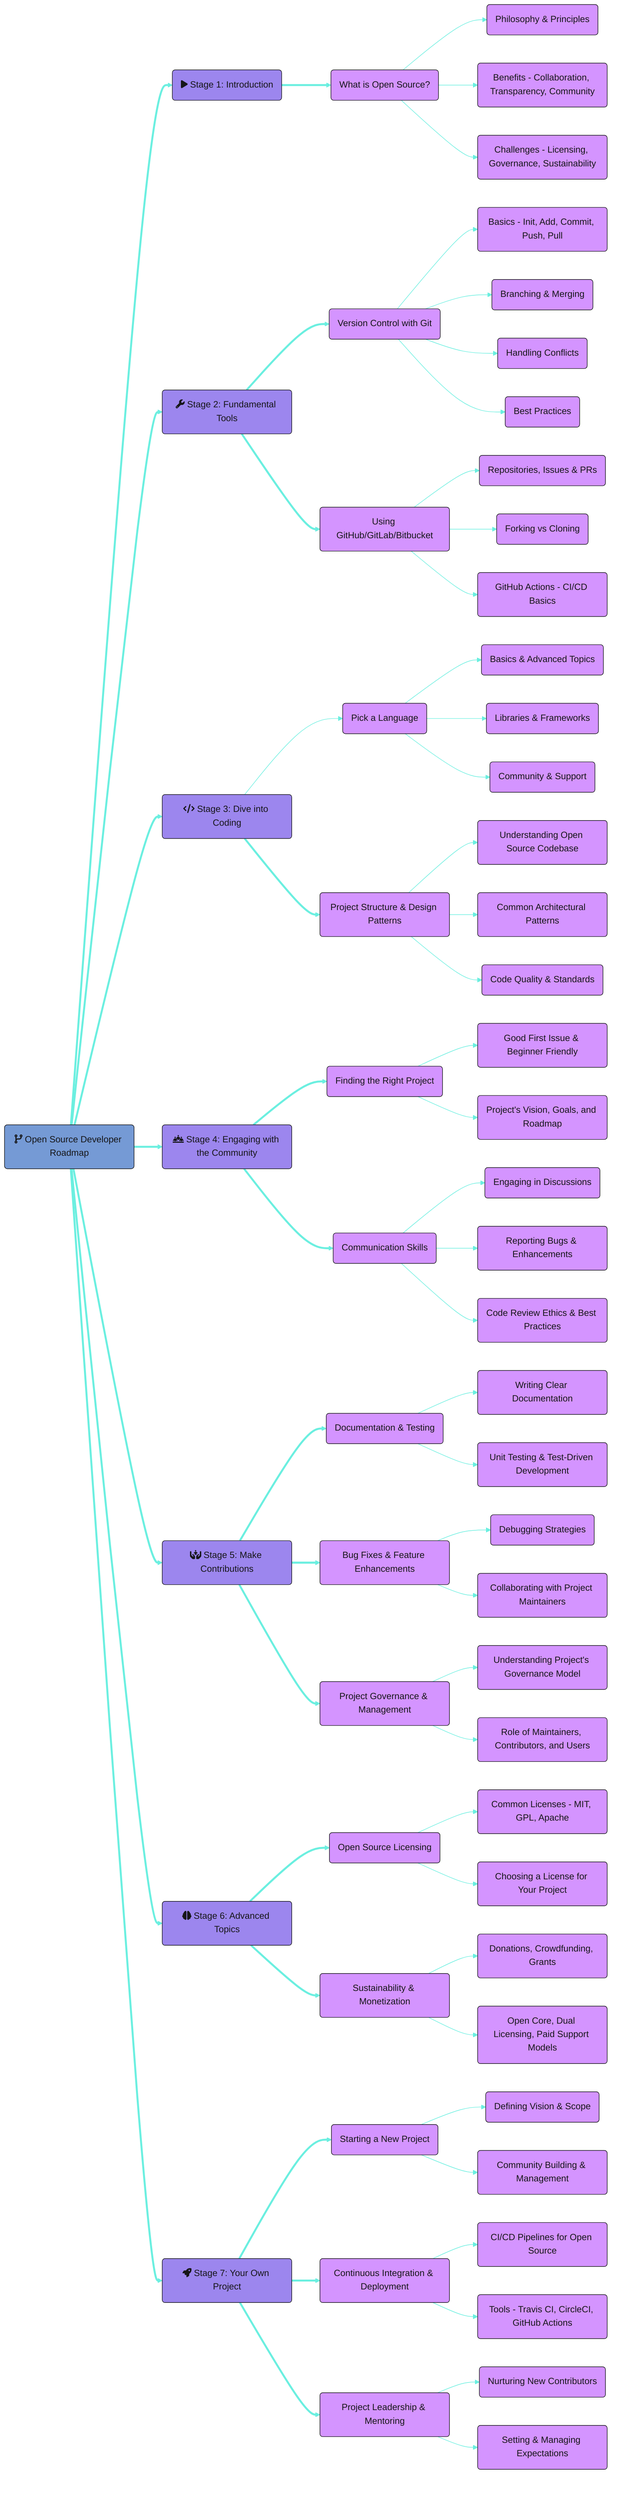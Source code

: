 %%{
  init: {
    'theme': 'base',
    'themeVariables': {
      'primaryColor': '#d494ff',
      'primaryTextColor': '#161618',
      'primaryBorderColor': '#161618',
      'lineColor': '#6befe0',
      'secondaryColor': '#5F54D5',
      'tertiaryColor': '#fff'
    }
  }
}%%

graph LR

    style A fill:#759ad5;
    style B fill:#9c86ee;
    style C fill:#9c86ee;
    style D fill:#9c86ee;
    style E fill:#9c86ee;
    style F fill:#9c86ee;
    style G fill:#9c86ee;
    style H fill:#9c86ee;
    
    A(fa:fa-code-branch Open Source Developer Roadmap)

    %% Stage 1
    A ==> B(fa:fa-play Stage 1: Introduction)
    B ==> B1(What is Open Source?)
    B1 --> B1a(Philosophy & Principles)
    B1 --> B1b(Benefits - Collaboration, Transparency, Community)
    B1 --> B1c(Challenges - Licensing, Governance, Sustainability)

    %% Stage 2
    A ==> C(fa:fa-wrench Stage 2: Fundamental Tools)
    C ==> C1(Version Control with Git)
    C1 --> C1a(Basics - Init, Add, Commit, Push, Pull)
    C1 --> C1b(Branching & Merging)
    C1 --> C1c(Handling Conflicts)
    C1 --> C1d(Best Practices)

    C ==> C2(Using GitHub/GitLab/Bitbucket)
    C2 --> C2a(Repositories, Issues & PRs)
    C2 --> C2b(Forking vs Cloning)
    C2 --> C2c(GitHub Actions - CI/CD Basics)

    %% Stage 3
    A ==> D(fa:fa-code Stage 3: Dive into Coding)
    D --> D1(Pick a Language)
    D1 --> D1a(Basics & Advanced Topics)
    D1 --> D1b(Libraries & Frameworks)
    D1 --> D1c(Community & Support)

    D ==> D2(Project Structure & Design Patterns)
    D2 --> D2a(Understanding Open Source Codebase)
    D2 --> D2b(Common Architectural Patterns)
    D2 --> D2c(Code Quality & Standards)

    %% Stage 4
    A ==> E(fa:fa-people-line Stage 4: Engaging with the Community)
    E ==> E1(Finding the Right Project)
    E1 --> E1a(Good First Issue & Beginner Friendly)
    E1 --> E1b(Project's Vision, Goals, and Roadmap)

    E ==> E2(Communication Skills)
    E2 --> E2a(Engaging in Discussions)
    E2 --> E2b(Reporting Bugs & Enhancements)
    E2 --> E2c(Code Review Ethics & Best Practices)

    %% Stage 5
    A ==> F(fa:fa-hands-holding-child Stage 5: Make Contributions)
    F ==> F1(Documentation & Testing)
    F1 --> F1a(Writing Clear Documentation)
    F1 --> F1b(Unit Testing & Test-Driven Development)

    F ==> F2(Bug Fixes & Feature Enhancements)
    F2 --> F2a(Debugging Strategies)
    F2 --> F2b(Collaborating with Project Maintainers)

    F ==> F3(Project Governance & Management)
    F3 --> F3a(Understanding Project's Governance Model)
    F3 --> F3b(Role of Maintainers, Contributors, and Users)

    %% Stage 6
    A ==> G(fa:fa-brain Stage 6: Advanced Topics)
    G ==> G1(Open Source Licensing)
    G1 --> G1a(Common Licenses - MIT, GPL, Apache)
    G1 --> G1b(Choosing a License for Your Project)

    G ==> G2(Sustainability & Monetization)
    G2 --> G2a(Donations, Crowdfunding, Grants)
    G2 --> G2b(Open Core, Dual Licensing, Paid Support Models)

    %% Stage 7
    A ==> H(fa:fa-rocket Stage 7: Your Own Project)
    H ==> H1(Starting a New Project)
    H1 --> H1a(Defining Vision & Scope)
    H1 --> H1b(Community Building & Management)

    H ==> H2(Continuous Integration & Deployment)
    H2 --> H2a(CI/CD Pipelines for Open Source)
    H2 --> H2b(Tools - Travis CI, CircleCI, GitHub Actions)

    H ==> H3(Project Leadership & Mentoring)
    H3 --> H3a(Nurturing New Contributors)
    H3 --> H3b(Setting & Managing Expectations)